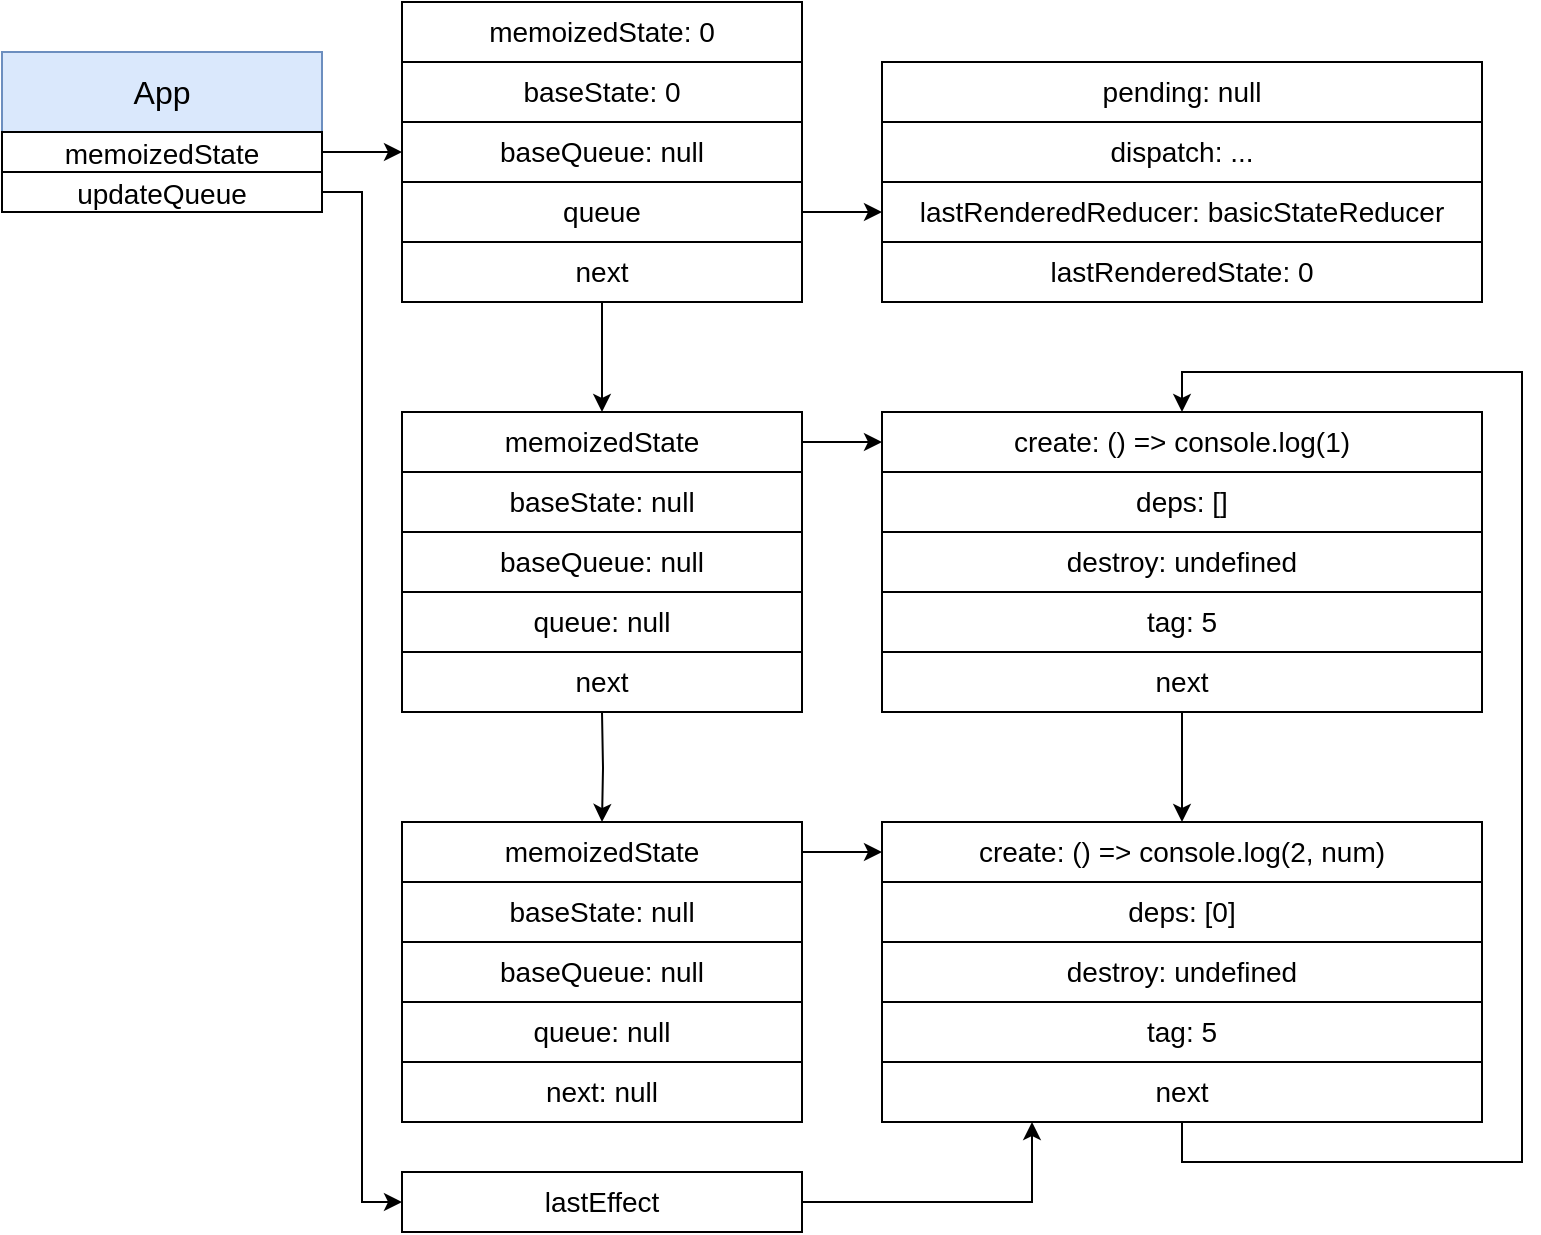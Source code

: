 <mxfile version="13.8.8" type="google"><diagram id="sFeoPyR65rg2EYoxCu2J" name="Page-1"><mxGraphModel dx="1139" dy="684" grid="1" gridSize="10" guides="1" tooltips="1" connect="1" arrows="1" fold="1" page="1" pageScale="1" pageWidth="827" pageHeight="1169" math="0" shadow="0"><root><mxCell id="0"/><mxCell id="1" parent="0"/><mxCell id="PddgiYVKy51nm9DqDGZB-1" value="App" style="rounded=0;whiteSpace=wrap;html=1;fontSize=16;fillColor=#dae8fc;strokeColor=#6c8ebf;" parent="1" vertex="1"><mxGeometry x="200" y="200" width="160" height="40" as="geometry"/></mxCell><mxCell id="PddgiYVKy51nm9DqDGZB-11" style="edgeStyle=orthogonalEdgeStyle;rounded=0;orthogonalLoop=1;jettySize=auto;html=1;exitX=1;exitY=0.5;exitDx=0;exitDy=0;fontSize=16;" parent="1" source="PddgiYVKy51nm9DqDGZB-2" target="PddgiYVKy51nm9DqDGZB-6" edge="1"><mxGeometry relative="1" as="geometry"/></mxCell><mxCell id="PddgiYVKy51nm9DqDGZB-2" value="&lt;font style=&quot;font-size: 14px&quot;&gt;memoizedState&lt;/font&gt;" style="rounded=0;whiteSpace=wrap;html=1;fontSize=16;" parent="1" vertex="1"><mxGeometry x="200" y="240" width="160" height="20" as="geometry"/></mxCell><mxCell id="PddgiYVKy51nm9DqDGZB-4" value="&lt;span style=&quot;font-size: 14px;&quot;&gt;memoizedState: 0&lt;/span&gt;" style="rounded=0;whiteSpace=wrap;html=1;fontSize=14;" parent="1" vertex="1"><mxGeometry x="400" y="175" width="200" height="30" as="geometry"/></mxCell><mxCell id="PddgiYVKy51nm9DqDGZB-5" value="baseState: 0" style="rounded=0;whiteSpace=wrap;html=1;fontSize=14;" parent="1" vertex="1"><mxGeometry x="400" y="205" width="200" height="30" as="geometry"/></mxCell><mxCell id="PddgiYVKy51nm9DqDGZB-6" value="baseQueue: null" style="rounded=0;whiteSpace=wrap;html=1;fontSize=14;" parent="1" vertex="1"><mxGeometry x="400" y="235" width="200" height="30" as="geometry"/></mxCell><mxCell id="PddgiYVKy51nm9DqDGZB-12" style="edgeStyle=orthogonalEdgeStyle;rounded=0;orthogonalLoop=1;jettySize=auto;html=1;exitX=1;exitY=0.5;exitDx=0;exitDy=0;fontSize=14;entryX=0;entryY=0.5;entryDx=0;entryDy=0;" parent="1" source="PddgiYVKy51nm9DqDGZB-7" target="PddgiYVKy51nm9DqDGZB-15" edge="1"><mxGeometry relative="1" as="geometry"><mxPoint x="750" y="280" as="targetPoint"/></mxGeometry></mxCell><mxCell id="PddgiYVKy51nm9DqDGZB-7" value="queue" style="rounded=0;whiteSpace=wrap;html=1;fontSize=14;" parent="1" vertex="1"><mxGeometry x="400" y="265" width="200" height="30" as="geometry"/></mxCell><mxCell id="PddgiYVKy51nm9DqDGZB-24" style="edgeStyle=orthogonalEdgeStyle;rounded=0;orthogonalLoop=1;jettySize=auto;html=1;exitX=0.5;exitY=1;exitDx=0;exitDy=0;entryX=0.5;entryY=0;entryDx=0;entryDy=0;fontSize=14;fontColor=#000000;" parent="1" source="PddgiYVKy51nm9DqDGZB-9" target="PddgiYVKy51nm9DqDGZB-19" edge="1"><mxGeometry relative="1" as="geometry"/></mxCell><mxCell id="PddgiYVKy51nm9DqDGZB-9" value="next" style="rounded=0;whiteSpace=wrap;html=1;fontSize=14;" parent="1" vertex="1"><mxGeometry x="400" y="295" width="200" height="30" as="geometry"/></mxCell><mxCell id="PddgiYVKy51nm9DqDGZB-13" value="pending: null" style="rounded=0;whiteSpace=wrap;html=1;fontSize=14;" parent="1" vertex="1"><mxGeometry x="640" y="205" width="300" height="30" as="geometry"/></mxCell><mxCell id="PddgiYVKy51nm9DqDGZB-14" value="dispatch: ..." style="rounded=0;whiteSpace=wrap;html=1;fontSize=14;" parent="1" vertex="1"><mxGeometry x="640" y="235" width="300" height="30" as="geometry"/></mxCell><mxCell id="PddgiYVKy51nm9DqDGZB-15" value="&lt;font style=&quot;font-size: 14px;&quot;&gt;lastRenderedReducer:&amp;nbsp;&lt;span style=&quot;background-color: rgb(255, 255, 255); font-size: 14px;&quot;&gt;basicStateReducer&lt;/span&gt;&lt;/font&gt;" style="rounded=0;whiteSpace=wrap;html=1;fontSize=14;" parent="1" vertex="1"><mxGeometry x="640" y="265" width="300" height="30" as="geometry"/></mxCell><mxCell id="PddgiYVKy51nm9DqDGZB-16" value="lastRenderedState: 0" style="rounded=0;whiteSpace=wrap;html=1;fontSize=14;" parent="1" vertex="1"><mxGeometry x="640" y="295" width="300" height="30" as="geometry"/></mxCell><mxCell id="WFVCdzKjPAF0kR_qpC7o-10" style="edgeStyle=orthogonalEdgeStyle;rounded=0;orthogonalLoop=1;jettySize=auto;html=1;exitX=1;exitY=0.5;exitDx=0;exitDy=0;entryX=0;entryY=0.5;entryDx=0;entryDy=0;" edge="1" parent="1" source="PddgiYVKy51nm9DqDGZB-19" target="PddgiYVKy51nm9DqDGZB-26"><mxGeometry relative="1" as="geometry"/></mxCell><mxCell id="PddgiYVKy51nm9DqDGZB-19" value="&lt;span style=&quot;font-size: 14px&quot;&gt;memoizedState&lt;/span&gt;" style="rounded=0;whiteSpace=wrap;html=1;fontSize=14;" parent="1" vertex="1"><mxGeometry x="400" y="380" width="200" height="30" as="geometry"/></mxCell><mxCell id="PddgiYVKy51nm9DqDGZB-20" value="baseState: null" style="rounded=0;whiteSpace=wrap;html=1;fontSize=14;" parent="1" vertex="1"><mxGeometry x="400" y="410" width="200" height="30" as="geometry"/></mxCell><mxCell id="PddgiYVKy51nm9DqDGZB-21" value="baseQueue: null" style="rounded=0;whiteSpace=wrap;html=1;fontSize=14;" parent="1" vertex="1"><mxGeometry x="400" y="440" width="200" height="30" as="geometry"/></mxCell><mxCell id="PddgiYVKy51nm9DqDGZB-22" value="queue: null" style="rounded=0;whiteSpace=wrap;html=1;fontSize=14;" parent="1" vertex="1"><mxGeometry x="400" y="470" width="200" height="30" as="geometry"/></mxCell><mxCell id="PddgiYVKy51nm9DqDGZB-23" value="next" style="rounded=0;whiteSpace=wrap;html=1;fontSize=14;" parent="1" vertex="1"><mxGeometry x="400" y="500" width="200" height="30" as="geometry"/></mxCell><mxCell id="PddgiYVKy51nm9DqDGZB-26" value="create: () =&amp;gt; console.log(1)" style="rounded=0;whiteSpace=wrap;html=1;fontSize=14;" parent="1" vertex="1"><mxGeometry x="640" y="380" width="300" height="30" as="geometry"/></mxCell><mxCell id="PddgiYVKy51nm9DqDGZB-27" value="deps: []" style="rounded=0;whiteSpace=wrap;html=1;fontSize=14;" parent="1" vertex="1"><mxGeometry x="640" y="410" width="300" height="30" as="geometry"/></mxCell><mxCell id="PddgiYVKy51nm9DqDGZB-28" value="destroy: undefined" style="rounded=0;whiteSpace=wrap;html=1;fontSize=14;" parent="1" vertex="1"><mxGeometry x="640" y="440" width="300" height="30" as="geometry"/></mxCell><mxCell id="PddgiYVKy51nm9DqDGZB-29" value="tag: 5" style="rounded=0;whiteSpace=wrap;html=1;fontSize=14;" parent="1" vertex="1"><mxGeometry x="640" y="470" width="300" height="30" as="geometry"/></mxCell><mxCell id="WFVCdzKjPAF0kR_qpC7o-11" style="edgeStyle=orthogonalEdgeStyle;rounded=0;orthogonalLoop=1;jettySize=auto;html=1;exitX=0.5;exitY=1;exitDx=0;exitDy=0;entryX=0.5;entryY=0;entryDx=0;entryDy=0;" edge="1" parent="1" source="WnDHjIJW5Unx3fu1yhXS-1" target="WnDHjIJW5Unx3fu1yhXS-2"><mxGeometry relative="1" as="geometry"/></mxCell><mxCell id="WnDHjIJW5Unx3fu1yhXS-1" value="next" style="rounded=0;whiteSpace=wrap;html=1;fontSize=14;" parent="1" vertex="1"><mxGeometry x="640" y="500" width="300" height="30" as="geometry"/></mxCell><mxCell id="WnDHjIJW5Unx3fu1yhXS-2" value="create: () =&amp;gt; console.log(2, num)" style="rounded=0;whiteSpace=wrap;html=1;fontSize=14;" parent="1" vertex="1"><mxGeometry x="640" y="585" width="300" height="30" as="geometry"/></mxCell><mxCell id="WnDHjIJW5Unx3fu1yhXS-3" value="deps: [0]" style="rounded=0;whiteSpace=wrap;html=1;fontSize=14;" parent="1" vertex="1"><mxGeometry x="640" y="615" width="300" height="30" as="geometry"/></mxCell><mxCell id="WnDHjIJW5Unx3fu1yhXS-4" value="destroy: undefined" style="rounded=0;whiteSpace=wrap;html=1;fontSize=14;" parent="1" vertex="1"><mxGeometry x="640" y="645" width="300" height="30" as="geometry"/></mxCell><mxCell id="WnDHjIJW5Unx3fu1yhXS-5" value="tag: 5" style="rounded=0;whiteSpace=wrap;html=1;fontSize=14;" parent="1" vertex="1"><mxGeometry x="640" y="675" width="300" height="30" as="geometry"/></mxCell><mxCell id="WFVCdzKjPAF0kR_qpC7o-12" style="edgeStyle=orthogonalEdgeStyle;rounded=0;orthogonalLoop=1;jettySize=auto;html=1;exitX=0.5;exitY=1;exitDx=0;exitDy=0;entryX=0.5;entryY=0;entryDx=0;entryDy=0;" edge="1" parent="1" source="WnDHjIJW5Unx3fu1yhXS-6" target="PddgiYVKy51nm9DqDGZB-26"><mxGeometry relative="1" as="geometry"><Array as="points"><mxPoint x="790" y="755"/><mxPoint x="960" y="755"/><mxPoint x="960" y="360"/><mxPoint x="790" y="360"/></Array></mxGeometry></mxCell><mxCell id="WnDHjIJW5Unx3fu1yhXS-6" value="next" style="rounded=0;whiteSpace=wrap;html=1;fontSize=14;" parent="1" vertex="1"><mxGeometry x="640" y="705" width="300" height="30" as="geometry"/></mxCell><mxCell id="WnDHjIJW5Unx3fu1yhXS-11" style="edgeStyle=orthogonalEdgeStyle;rounded=0;orthogonalLoop=1;jettySize=auto;html=1;exitX=1;exitY=0.5;exitDx=0;exitDy=0;entryX=0;entryY=0.5;entryDx=0;entryDy=0;" parent="1" source="WnDHjIJW5Unx3fu1yhXS-9" target="WnDHjIJW5Unx3fu1yhXS-10" edge="1"><mxGeometry relative="1" as="geometry"/></mxCell><mxCell id="WnDHjIJW5Unx3fu1yhXS-9" value="&lt;font style=&quot;font-size: 14px&quot;&gt;updateQueue&lt;/font&gt;" style="rounded=0;whiteSpace=wrap;html=1;fontSize=16;" parent="1" vertex="1"><mxGeometry x="200" y="260" width="160" height="20" as="geometry"/></mxCell><mxCell id="WFVCdzKjPAF0kR_qpC7o-14" style="edgeStyle=orthogonalEdgeStyle;rounded=0;orthogonalLoop=1;jettySize=auto;html=1;exitX=1;exitY=0.5;exitDx=0;exitDy=0;entryX=0.25;entryY=1;entryDx=0;entryDy=0;" edge="1" parent="1" source="WnDHjIJW5Unx3fu1yhXS-10" target="WnDHjIJW5Unx3fu1yhXS-6"><mxGeometry relative="1" as="geometry"/></mxCell><mxCell id="WnDHjIJW5Unx3fu1yhXS-10" value="lastEffect" style="rounded=0;whiteSpace=wrap;html=1;fontSize=14;" parent="1" vertex="1"><mxGeometry x="400" y="760" width="200" height="30" as="geometry"/></mxCell><mxCell id="WFVCdzKjPAF0kR_qpC7o-1" style="edgeStyle=orthogonalEdgeStyle;rounded=0;orthogonalLoop=1;jettySize=auto;html=1;exitX=0.5;exitY=1;exitDx=0;exitDy=0;entryX=0.5;entryY=0;entryDx=0;entryDy=0;fontSize=14;fontColor=#000000;" edge="1" parent="1" target="WFVCdzKjPAF0kR_qpC7o-2"><mxGeometry relative="1" as="geometry"><mxPoint x="500" y="530" as="sourcePoint"/></mxGeometry></mxCell><mxCell id="WFVCdzKjPAF0kR_qpC7o-2" value="&lt;span style=&quot;font-size: 14px&quot;&gt;memoizedState&lt;/span&gt;" style="rounded=0;whiteSpace=wrap;html=1;fontSize=14;" vertex="1" parent="1"><mxGeometry x="400" y="585" width="200" height="30" as="geometry"/></mxCell><mxCell id="WFVCdzKjPAF0kR_qpC7o-3" value="baseState: null" style="rounded=0;whiteSpace=wrap;html=1;fontSize=14;" vertex="1" parent="1"><mxGeometry x="400" y="615" width="200" height="30" as="geometry"/></mxCell><mxCell id="WFVCdzKjPAF0kR_qpC7o-4" value="baseQueue: null" style="rounded=0;whiteSpace=wrap;html=1;fontSize=14;" vertex="1" parent="1"><mxGeometry x="400" y="645" width="200" height="30" as="geometry"/></mxCell><mxCell id="WFVCdzKjPAF0kR_qpC7o-5" value="queue: null" style="rounded=0;whiteSpace=wrap;html=1;fontSize=14;" vertex="1" parent="1"><mxGeometry x="400" y="675" width="200" height="30" as="geometry"/></mxCell><mxCell id="WFVCdzKjPAF0kR_qpC7o-7" style="edgeStyle=orthogonalEdgeStyle;rounded=0;orthogonalLoop=1;jettySize=auto;html=1;exitX=1;exitY=0.5;exitDx=0;exitDy=0;entryX=0;entryY=0.5;entryDx=0;entryDy=0;" edge="1" parent="1" source="WFVCdzKjPAF0kR_qpC7o-2" target="WnDHjIJW5Unx3fu1yhXS-2"><mxGeometry relative="1" as="geometry"/></mxCell><mxCell id="WFVCdzKjPAF0kR_qpC7o-6" value="next: null" style="rounded=0;whiteSpace=wrap;html=1;fontSize=14;" vertex="1" parent="1"><mxGeometry x="400" y="705" width="200" height="30" as="geometry"/></mxCell></root></mxGraphModel></diagram></mxfile>